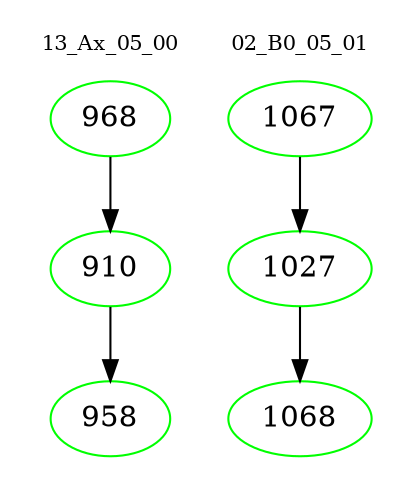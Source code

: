 digraph{
subgraph cluster_0 {
color = white
label = "13_Ax_05_00";
fontsize=10;
T0_968 [label="968", color="green"]
T0_968 -> T0_910 [color="black"]
T0_910 [label="910", color="green"]
T0_910 -> T0_958 [color="black"]
T0_958 [label="958", color="green"]
}
subgraph cluster_1 {
color = white
label = "02_B0_05_01";
fontsize=10;
T1_1067 [label="1067", color="green"]
T1_1067 -> T1_1027 [color="black"]
T1_1027 [label="1027", color="green"]
T1_1027 -> T1_1068 [color="black"]
T1_1068 [label="1068", color="green"]
}
}
